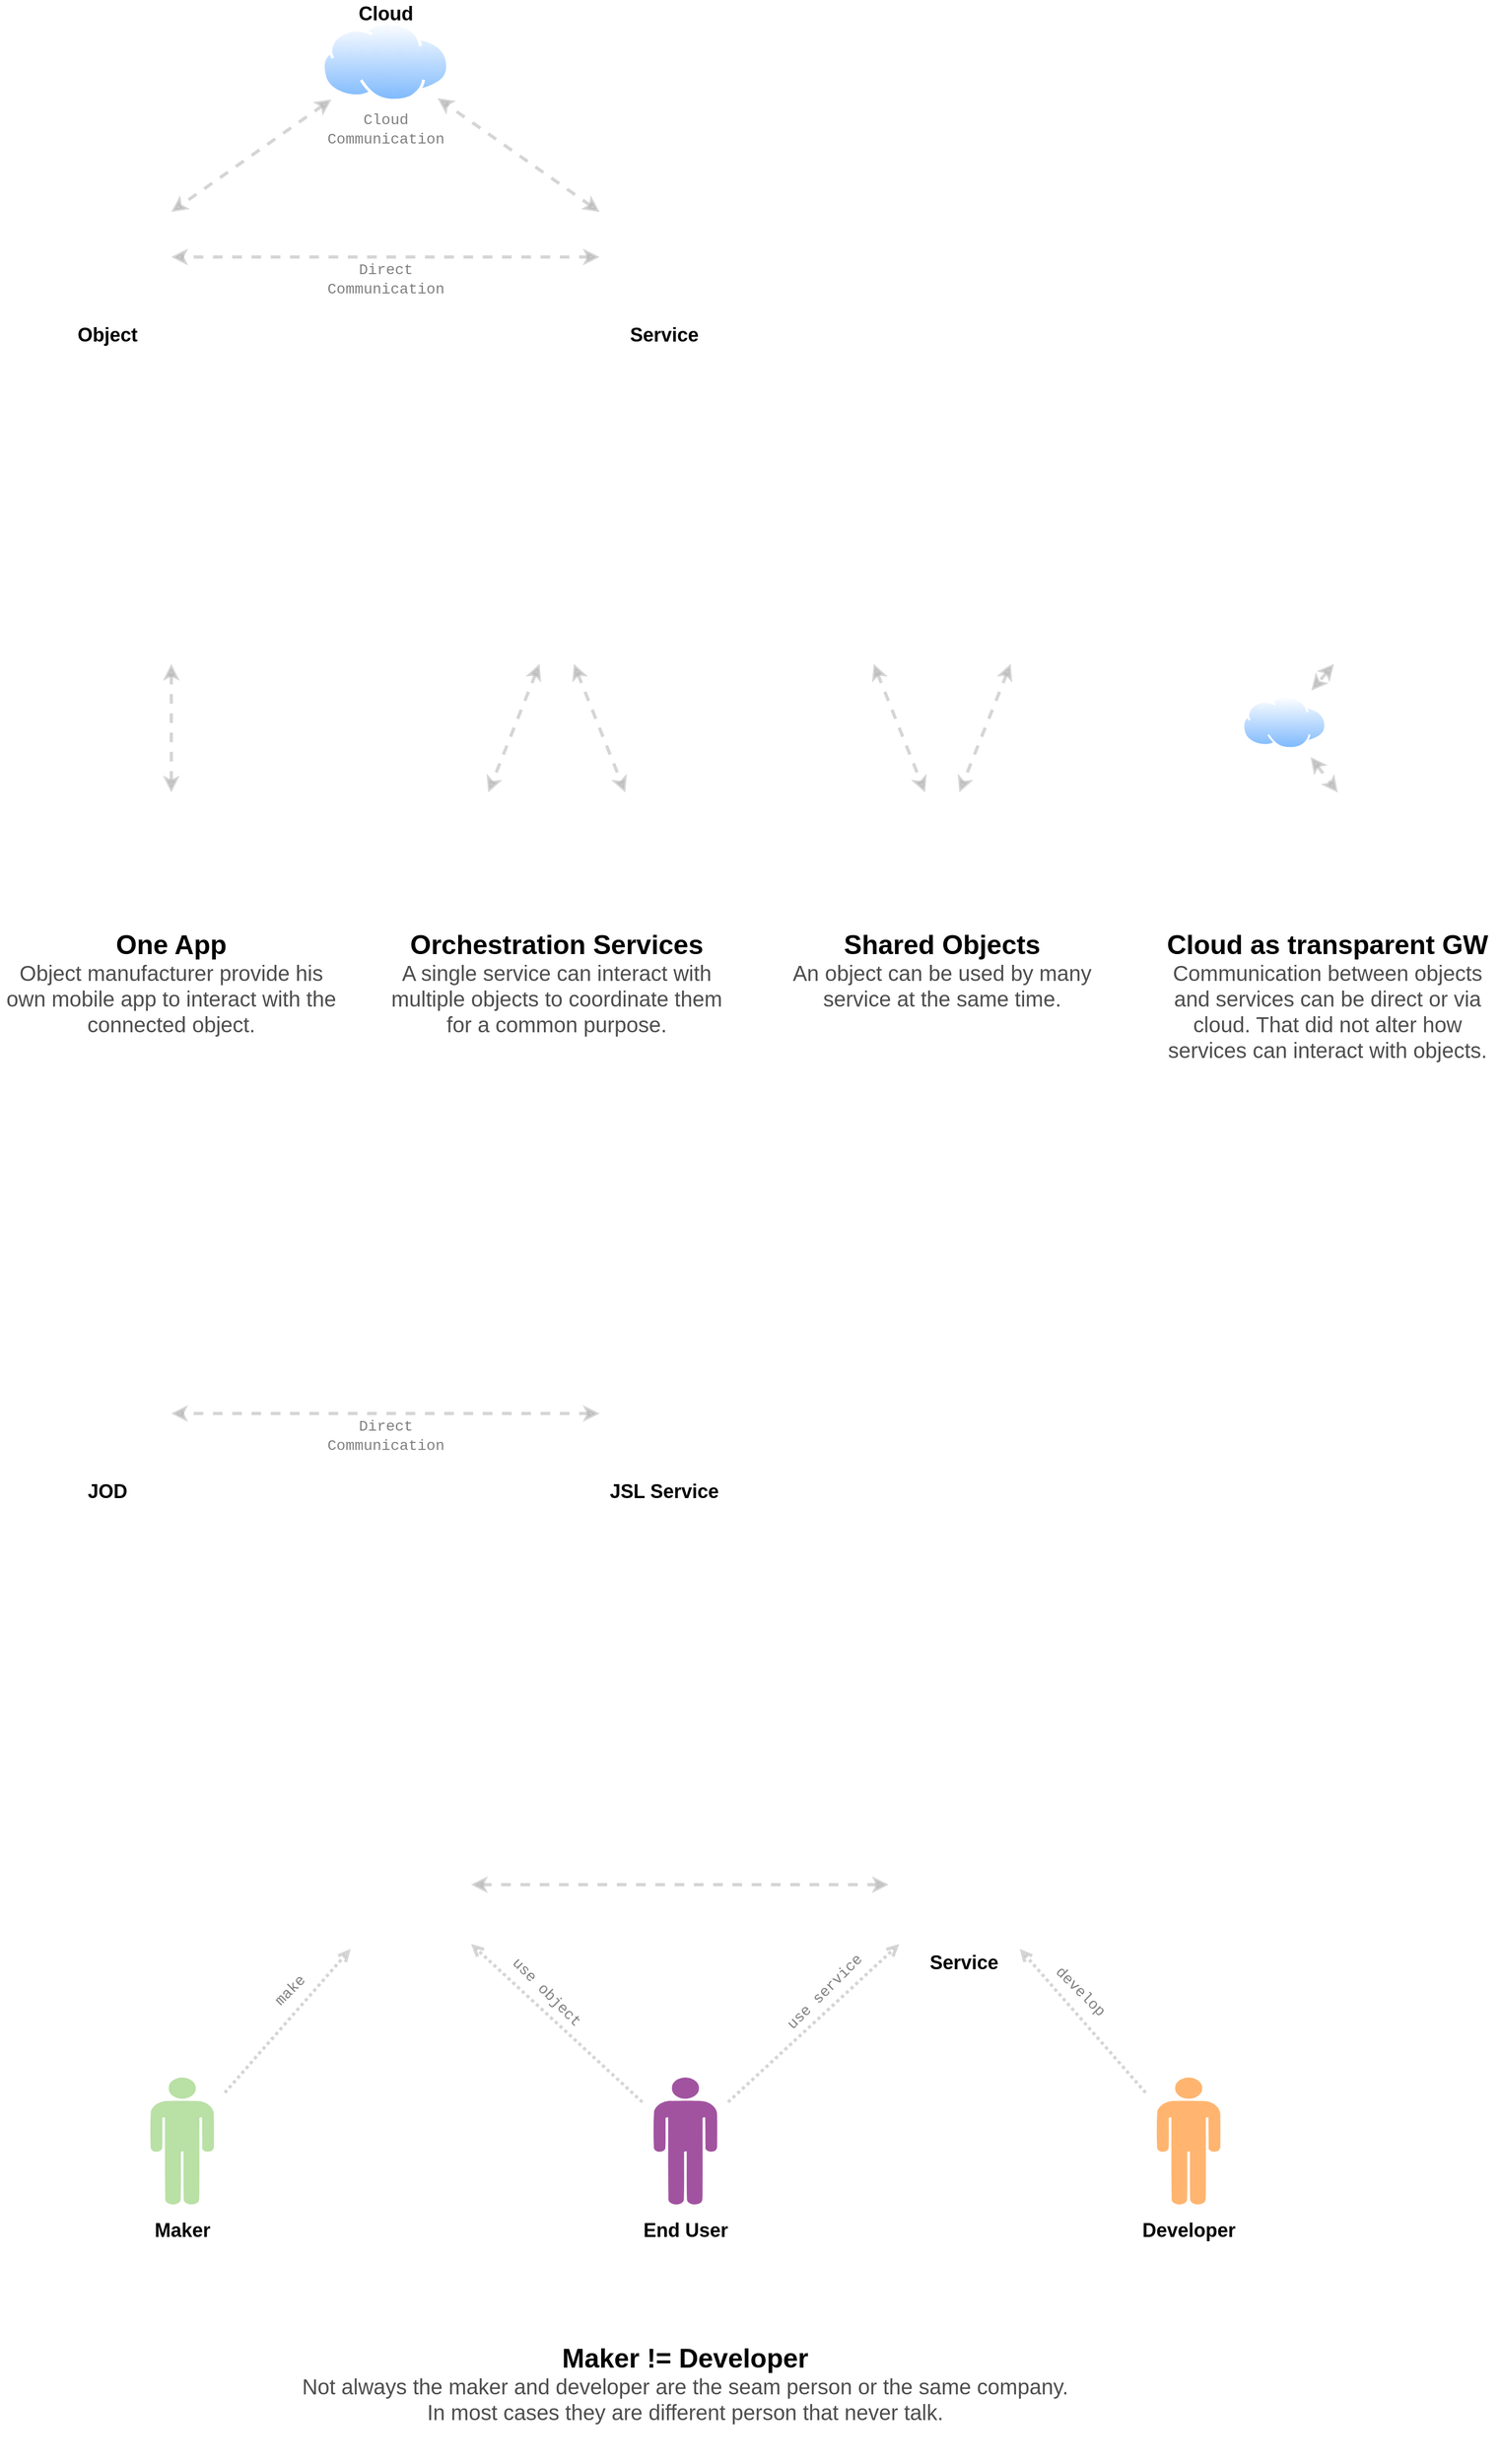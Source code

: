 <mxfile version="15.5.4" type="embed"><diagram id="hoXTIeuxyajS8FUdaNJj" name="Page-1"><mxGraphModel dx="2483" dy="1040" grid="1" gridSize="10" guides="1" tooltips="1" connect="1" arrows="1" fold="1" page="1" pageScale="1" pageWidth="827" pageHeight="1169" math="0" shadow="0"><root><mxCell id="0"/><mxCell id="1" parent="0"/><mxCell id="PF_YLdNMCyZSSpzX2_b8-1" value="" style="shape=image;html=1;verticalAlign=top;verticalLabelPosition=bottom;labelBackgroundColor=#ffffff;imageAspect=0;aspect=fixed;image=https://cdn4.iconfinder.com/data/icons/Isloo_icons_by_IconFinder/128/light_bulb.png;fontSize=12;fontColor=#000000;rounded=0;" parent="1" vertex="1"><mxGeometry x="80" y="200" width="120" height="120" as="geometry"/></mxCell><mxCell id="PF_YLdNMCyZSSpzX2_b8-2" value="Object" style="text;html=1;resizable=0;points=[];autosize=1;align=center;verticalAlign=top;spacingTop=-4;fontSize=18;fontStyle=1;rounded=0;" parent="1" vertex="1"><mxGeometry x="105.0" y="320" width="70" height="20" as="geometry"/></mxCell><mxCell id="PF_YLdNMCyZSSpzX2_b8-3" value="" style="shape=image;verticalLabelPosition=bottom;labelBackgroundColor=#ffffff;verticalAlign=top;aspect=fixed;imageAspect=0;image=http://www.playmedia.it/loghi/smartphone-android-icon.png;rounded=0;" parent="1" vertex="1"><mxGeometry x="600" y="200" width="120" height="120" as="geometry"/></mxCell><mxCell id="PF_YLdNMCyZSSpzX2_b8-4" value="Service" style="text;html=1;resizable=0;points=[];autosize=1;align=center;verticalAlign=top;spacingTop=-4;fontSize=18;fontStyle=1;rounded=0;" parent="1" vertex="1"><mxGeometry x="620" y="320" width="80" height="20" as="geometry"/></mxCell><mxCell id="PF_YLdNMCyZSSpzX2_b8-5" style="rounded=0;html=1;jettySize=auto;orthogonalLoop=1;strokeColor=#ABABAB;strokeWidth=3;fontSize=15;fontColor=#808080;startArrow=classic;startFill=1;opacity=50;dashed=1;" parent="1" source="PF_YLdNMCyZSSpzX2_b8-3" target="PF_YLdNMCyZSSpzX2_b8-1" edge="1"><mxGeometry x="96" y="40" as="geometry"><mxPoint x="336" y="334.4" as="sourcePoint"/><mxPoint x="216" y="263.6" as="targetPoint"/></mxGeometry></mxCell><mxCell id="PF_YLdNMCyZSSpzX2_b8-6" value="" style="perimeter=ellipsePerimeter;html=1;align=center;shadow=0;dashed=0;spacingTop=3;image;image=img/lib/active_directory/internet_cloud.svg;fontSize=12;fontColor=#000000;aspect=fixed;rounded=0;" parent="1" vertex="1"><mxGeometry x="340" y="40" width="120" height="75" as="geometry"/></mxCell><mxCell id="PF_YLdNMCyZSSpzX2_b8-7" style="rounded=0;html=1;jettySize=auto;orthogonalLoop=1;strokeColor=#ABABAB;strokeWidth=3;fontSize=15;fontColor=#808080;startArrow=classic;startFill=1;opacity=50;dashed=1;endSize=6;sourcePerimeterSpacing=12;" parent="1" source="PF_YLdNMCyZSSpzX2_b8-6" target="PF_YLdNMCyZSSpzX2_b8-1" edge="1"><mxGeometry x="96" y="40" as="geometry"><mxPoint x="536" y="240" as="sourcePoint"/><mxPoint x="216" y="240" as="targetPoint"/></mxGeometry></mxCell><mxCell id="PF_YLdNMCyZSSpzX2_b8-8" style="rounded=0;html=1;jettySize=auto;orthogonalLoop=1;strokeColor=#ABABAB;strokeWidth=3;fontSize=15;fontColor=#808080;startArrow=classic;startFill=1;opacity=50;dashed=1;sourcePerimeterSpacing=0;targetPerimeterSpacing=10;" parent="1" source="PF_YLdNMCyZSSpzX2_b8-3" target="PF_YLdNMCyZSSpzX2_b8-6" edge="1"><mxGeometry x="96" y="40" as="geometry"><mxPoint x="546" y="250" as="sourcePoint"/><mxPoint x="226" y="250" as="targetPoint"/></mxGeometry></mxCell><mxCell id="PF_YLdNMCyZSSpzX2_b8-9" value="Cloud" style="text;html=1;resizable=0;points=[];autosize=1;align=center;verticalAlign=top;spacingTop=-4;fontSize=18;fontStyle=1;rounded=0;" parent="1" vertex="1"><mxGeometry x="365" y="20" width="70" height="20" as="geometry"/></mxCell><mxCell id="PF_YLdNMCyZSSpzX2_b8-10" value="&lt;font face=&quot;Courier New&quot; style=&quot;font-weight: normal; font-size: 14px;&quot;&gt;Direct&lt;br style=&quot;font-size: 14px;&quot;&gt;Communication&lt;/font&gt;" style="text;html=1;resizable=0;points=[];autosize=1;align=center;verticalAlign=top;spacingTop=-4;fontSize=14;fontStyle=1;fontColor=#808080;rounded=0;" parent="1" vertex="1"><mxGeometry x="340" y="260" width="120" height="40" as="geometry"/></mxCell><mxCell id="PF_YLdNMCyZSSpzX2_b8-11" value="&lt;font face=&quot;Courier New&quot; style=&quot;font-weight: normal; font-size: 14px;&quot;&gt;Cloud&lt;br style=&quot;font-size: 14px;&quot;&gt;Communication&lt;/font&gt;" style="text;html=1;resizable=0;points=[];autosize=1;align=center;verticalAlign=top;spacingTop=-4;fontSize=14;fontStyle=1;fontColor=#808080;rounded=0;" parent="1" vertex="1"><mxGeometry x="340.05" y="120" width="120" height="40" as="geometry"/></mxCell><mxCell id="PF_YLdNMCyZSSpzX2_b8-13" value="" style="shape=image;html=1;verticalAlign=top;verticalLabelPosition=bottom;labelBackgroundColor=#ffffff;imageAspect=0;aspect=fixed;image=https://cdn4.iconfinder.com/data/icons/Isloo_icons_by_IconFinder/128/light_bulb.png;fontSize=12;fontColor=#000000;rounded=0;" parent="1" vertex="1"><mxGeometry x="160" y="760" width="80" height="80.01" as="geometry"/></mxCell><mxCell id="PF_YLdNMCyZSSpzX2_b8-14" value="" style="shape=image;verticalLabelPosition=bottom;labelBackgroundColor=#ffffff;verticalAlign=top;aspect=fixed;imageAspect=0;image=http://www.playmedia.it/loghi/smartphone-android-icon.png;rounded=0;" parent="1" vertex="1"><mxGeometry x="160" y="560" width="80" height="80.01" as="geometry"/></mxCell><mxCell id="PF_YLdNMCyZSSpzX2_b8-15" style="rounded=0;html=1;jettySize=auto;orthogonalLoop=1;strokeColor=#ABABAB;strokeWidth=3;fontSize=15;fontColor=#808080;startArrow=classic;startFill=1;opacity=50;dashed=1;" parent="1" source="PF_YLdNMCyZSSpzX2_b8-14" target="PF_YLdNMCyZSSpzX2_b8-13" edge="1"><mxGeometry x="205.47" y="650.95" as="geometry"><mxPoint x="445.47" y="945.35" as="sourcePoint"/><mxPoint x="325.47" y="874.55" as="targetPoint"/></mxGeometry></mxCell><mxCell id="PF_YLdNMCyZSSpzX2_b8-16" value="" style="shape=image;html=1;verticalAlign=top;verticalLabelPosition=bottom;labelBackgroundColor=#ffffff;imageAspect=0;aspect=fixed;image=https://cdn4.iconfinder.com/data/icons/Isloo_icons_by_IconFinder/128/light_bulb.png;fontSize=12;fontColor=#000000;rounded=0;" parent="1" vertex="1"><mxGeometry x="1280" y="760.01" width="80" height="80.01" as="geometry"/></mxCell><mxCell id="PF_YLdNMCyZSSpzX2_b8-17" value="" style="shape=image;verticalLabelPosition=bottom;labelBackgroundColor=#ffffff;verticalAlign=top;aspect=fixed;imageAspect=0;image=http://www.playmedia.it/loghi/smartphone-android-icon.png;rounded=0;" parent="1" vertex="1"><mxGeometry x="1280" y="560.01" width="80" height="80.01" as="geometry"/></mxCell><mxCell id="PF_YLdNMCyZSSpzX2_b8-18" value="" style="perimeter=ellipsePerimeter;html=1;align=center;shadow=0;dashed=0;spacingTop=3;image;image=img/lib/active_directory/internet_cloud.svg;fontSize=12;fontColor=#000000;aspect=fixed;rounded=0;" parent="1" vertex="1"><mxGeometry x="1200" y="670.02" width="79.05" height="49.41" as="geometry"/></mxCell><mxCell id="PF_YLdNMCyZSSpzX2_b8-19" style="rounded=0;html=1;jettySize=auto;orthogonalLoop=1;strokeColor=#ABABAB;strokeWidth=3;fontSize=15;fontColor=#808080;startArrow=classic;startFill=1;opacity=50;dashed=1;endSize=6;sourcePerimeterSpacing=12;" parent="1" source="PF_YLdNMCyZSSpzX2_b8-18" target="PF_YLdNMCyZSSpzX2_b8-16" edge="1"><mxGeometry x="1370.47" y="619.08" as="geometry"><mxPoint x="1810.47" y="819.08" as="sourcePoint"/><mxPoint x="1490.47" y="819.08" as="targetPoint"/></mxGeometry></mxCell><mxCell id="PF_YLdNMCyZSSpzX2_b8-20" style="rounded=0;html=1;jettySize=auto;orthogonalLoop=1;strokeColor=#ABABAB;strokeWidth=3;fontSize=15;fontColor=#808080;startArrow=classic;startFill=1;opacity=50;dashed=1;sourcePerimeterSpacing=0;targetPerimeterSpacing=10;" parent="1" source="PF_YLdNMCyZSSpzX2_b8-17" target="PF_YLdNMCyZSSpzX2_b8-18" edge="1"><mxGeometry x="1370.47" y="619.08" as="geometry"><mxPoint x="1820.47" y="829.08" as="sourcePoint"/><mxPoint x="1500.47" y="829.08" as="targetPoint"/></mxGeometry></mxCell><mxCell id="PF_YLdNMCyZSSpzX2_b8-21" value="" style="shape=image;html=1;verticalAlign=top;verticalLabelPosition=bottom;labelBackgroundColor=#ffffff;imageAspect=0;aspect=fixed;image=https://cdn4.iconfinder.com/data/icons/Isloo_icons_by_IconFinder/128/light_bulb.png;fontSize=12;fontColor=#000000;rounded=0;" parent="1" vertex="1"><mxGeometry x="440" y="760" width="80" height="80.01" as="geometry"/></mxCell><mxCell id="PF_YLdNMCyZSSpzX2_b8-22" value="" style="shape=image;verticalLabelPosition=bottom;labelBackgroundColor=#ffffff;verticalAlign=top;aspect=fixed;imageAspect=0;image=http://www.playmedia.it/loghi/smartphone-android-icon.png;rounded=0;" parent="1" vertex="1"><mxGeometry x="520" y="560.01" width="80" height="80.01" as="geometry"/></mxCell><mxCell id="PF_YLdNMCyZSSpzX2_b8-23" style="rounded=0;html=1;jettySize=auto;orthogonalLoop=1;strokeColor=#ABABAB;strokeWidth=3;fontSize=15;fontColor=#808080;startArrow=classic;startFill=1;opacity=50;dashed=1;" parent="1" source="PF_YLdNMCyZSSpzX2_b8-22" target="PF_YLdNMCyZSSpzX2_b8-21" edge="1"><mxGeometry x="535" y="650.01" as="geometry"><mxPoint x="775" y="944.41" as="sourcePoint"/><mxPoint x="655" y="873.61" as="targetPoint"/></mxGeometry></mxCell><mxCell id="PF_YLdNMCyZSSpzX2_b8-24" value="" style="shape=image;html=1;verticalAlign=top;verticalLabelPosition=bottom;labelBackgroundColor=#ffffff;imageAspect=0;aspect=fixed;image=https://cdn4.iconfinder.com/data/icons/Isloo_icons_by_IconFinder/128/light_bulb.png;fontSize=12;fontColor=#000000;rounded=0;" parent="1" vertex="1"><mxGeometry x="600" y="760" width="80" height="80.01" as="geometry"/></mxCell><mxCell id="PF_YLdNMCyZSSpzX2_b8-25" style="rounded=0;html=1;jettySize=auto;orthogonalLoop=1;strokeColor=#ABABAB;strokeWidth=3;fontSize=15;fontColor=#808080;startArrow=classic;startFill=1;opacity=50;dashed=1;" parent="1" source="PF_YLdNMCyZSSpzX2_b8-22" target="PF_YLdNMCyZSSpzX2_b8-24" edge="1"><mxGeometry x="615" y="650.01" as="geometry"><mxPoint x="649.528" y="639.07" as="sourcePoint"/><mxPoint x="735" y="873.61" as="targetPoint"/></mxGeometry></mxCell><mxCell id="PF_YLdNMCyZSSpzX2_b8-26" value="" style="shape=image;verticalLabelPosition=bottom;labelBackgroundColor=#ffffff;verticalAlign=top;aspect=fixed;imageAspect=0;image=http://www.playmedia.it/loghi/smartphone-android-icon.png;rounded=0;" parent="1" vertex="1"><mxGeometry x="800" y="560.01" width="80" height="80.01" as="geometry"/></mxCell><mxCell id="PF_YLdNMCyZSSpzX2_b8-27" style="rounded=0;html=1;jettySize=auto;orthogonalLoop=1;strokeColor=#ABABAB;strokeWidth=3;fontSize=15;fontColor=#808080;startArrow=classic;startFill=1;opacity=50;dashed=1;" parent="1" source="PF_YLdNMCyZSSpzX2_b8-26" target="PF_YLdNMCyZSSpzX2_b8-28" edge="1"><mxGeometry x="775" y="650.95" as="geometry"><mxPoint x="1015" y="945.35" as="sourcePoint"/><mxPoint x="895" y="874.55" as="targetPoint"/></mxGeometry></mxCell><mxCell id="PF_YLdNMCyZSSpzX2_b8-28" value="" style="shape=image;html=1;verticalAlign=top;verticalLabelPosition=bottom;labelBackgroundColor=#ffffff;imageAspect=0;aspect=fixed;image=https://cdn4.iconfinder.com/data/icons/Isloo_icons_by_IconFinder/128/light_bulb.png;fontSize=12;fontColor=#000000;rounded=0;" parent="1" vertex="1"><mxGeometry x="880.0" y="760" width="80" height="80.01" as="geometry"/></mxCell><mxCell id="PF_YLdNMCyZSSpzX2_b8-29" value="" style="shape=image;verticalLabelPosition=bottom;labelBackgroundColor=#ffffff;verticalAlign=top;aspect=fixed;imageAspect=0;image=http://www.playmedia.it/loghi/smartphone-android-icon.png;rounded=0;" parent="1" vertex="1"><mxGeometry x="960" y="560.01" width="80" height="80.01" as="geometry"/></mxCell><mxCell id="PF_YLdNMCyZSSpzX2_b8-30" style="rounded=0;html=1;jettySize=auto;orthogonalLoop=1;strokeColor=#ABABAB;strokeWidth=3;fontSize=15;fontColor=#808080;startArrow=classic;startFill=1;opacity=50;dashed=1;" parent="1" source="PF_YLdNMCyZSSpzX2_b8-29" target="PF_YLdNMCyZSSpzX2_b8-28" edge="1"><mxGeometry x="855" y="650.95" as="geometry"><mxPoint x="1095" y="945.35" as="sourcePoint"/><mxPoint x="975" y="874.55" as="targetPoint"/></mxGeometry></mxCell><mxCell id="PF_YLdNMCyZSSpzX2_b8-31" value="&lt;span style=&quot;font-weight: 700&quot;&gt;&lt;font style=&quot;font-size: 25px&quot;&gt;One App&lt;/font&gt;&lt;/span&gt;&lt;br style=&quot;font-size: 18px ; font-weight: 700&quot;&gt;&lt;font style=&quot;font-size: 20px&quot;&gt;&lt;font color=&quot;#4d4d4d&quot;&gt;Object manufacturer provide his own mobile app to interact&amp;nbsp;&lt;span&gt;with the connected object.&lt;/span&gt;&lt;/font&gt;&lt;br&gt;&lt;/font&gt;" style="text;html=1;strokeColor=none;fillColor=none;align=center;verticalAlign=top;whiteSpace=wrap;rounded=0;fontSize=14;fontColor=#000000;" parent="1" vertex="1"><mxGeometry x="40" y="880.01" width="320" height="160" as="geometry"/></mxCell><mxCell id="PF_YLdNMCyZSSpzX2_b8-32" value="&lt;span style=&quot;font-weight: 700&quot;&gt;&lt;font style=&quot;font-size: 25px&quot;&gt;Orchestration Services&lt;/font&gt;&lt;/span&gt;&lt;br style=&quot;font-size: 18px ; font-weight: 700&quot;&gt;&lt;font style=&quot;font-size: 20px&quot; color=&quot;#4d4d4d&quot;&gt;A single service can interact with multiple objects to coordinate them for a common purpose.&lt;/font&gt;" style="text;html=1;strokeColor=none;fillColor=none;align=center;verticalAlign=top;whiteSpace=wrap;rounded=0;fontSize=14;fontColor=#000000;" parent="1" vertex="1"><mxGeometry x="400" y="880.01" width="320" height="120" as="geometry"/></mxCell><mxCell id="PF_YLdNMCyZSSpzX2_b8-33" value="&lt;b&gt;&lt;font style=&quot;font-size: 25px&quot;&gt;Shared Objects&lt;/font&gt;&lt;/b&gt;&lt;br style=&quot;font-size: 18px ; font-weight: 700&quot;&gt;&lt;font style=&quot;font-size: 20px&quot; color=&quot;#4d4d4d&quot;&gt;An object can be used by many service at the same time.&lt;br&gt;&lt;/font&gt;" style="text;html=1;strokeColor=none;fillColor=none;align=center;verticalAlign=top;whiteSpace=wrap;rounded=0;fontSize=14;fontColor=#000000;" parent="1" vertex="1"><mxGeometry x="760" y="880.01" width="320" height="120" as="geometry"/></mxCell><mxCell id="PF_YLdNMCyZSSpzX2_b8-34" value="&lt;span style=&quot;font-weight: 700&quot;&gt;&lt;font style=&quot;font-size: 25px&quot;&gt;Cloud as transparent GW&lt;/font&gt;&lt;/span&gt;&lt;br style=&quot;font-size: 18px ; font-weight: 700&quot;&gt;&lt;font style=&quot;font-size: 20px&quot; color=&quot;#4d4d4d&quot;&gt;Communication between objects and services can be direct or via cloud. That did not alter how services can interact with objects.&lt;/font&gt;" style="text;html=1;strokeColor=none;fillColor=none;align=center;verticalAlign=top;whiteSpace=wrap;rounded=0;fontSize=14;fontColor=#000000;" parent="1" vertex="1"><mxGeometry x="1120" y="880.01" width="320" height="120" as="geometry"/></mxCell><mxCell id="PF_YLdNMCyZSSpzX2_b8-35" value="" style="shape=image;html=1;verticalAlign=top;verticalLabelPosition=bottom;labelBackgroundColor=#ffffff;imageAspect=0;aspect=fixed;image=https://cdn4.iconfinder.com/data/icons/Isloo_icons_by_IconFinder/128/light_bulb.png;fontSize=12;fontColor=#000000;rounded=0;" parent="1" vertex="1"><mxGeometry x="80" y="1280" width="120" height="120" as="geometry"/></mxCell><mxCell id="PF_YLdNMCyZSSpzX2_b8-36" value="JOD" style="text;html=1;resizable=0;points=[];autosize=1;align=center;verticalAlign=top;spacingTop=-4;fontSize=18;fontStyle=1;rounded=0;" parent="1" vertex="1"><mxGeometry x="115.0" y="1400" width="50" height="20" as="geometry"/></mxCell><mxCell id="PF_YLdNMCyZSSpzX2_b8-37" value="" style="shape=image;verticalLabelPosition=bottom;labelBackgroundColor=#ffffff;verticalAlign=top;aspect=fixed;imageAspect=0;image=http://www.playmedia.it/loghi/smartphone-android-icon.png;rounded=0;" parent="1" vertex="1"><mxGeometry x="600" y="1280" width="120" height="120" as="geometry"/></mxCell><mxCell id="PF_YLdNMCyZSSpzX2_b8-38" value="JSL Service" style="text;html=1;resizable=0;points=[];autosize=1;align=center;verticalAlign=top;spacingTop=-4;fontSize=18;fontStyle=1;rounded=0;" parent="1" vertex="1"><mxGeometry x="600" y="1400" width="120" height="20" as="geometry"/></mxCell><mxCell id="PF_YLdNMCyZSSpzX2_b8-39" style="rounded=0;html=1;jettySize=auto;orthogonalLoop=1;strokeColor=#ABABAB;strokeWidth=3;fontSize=15;fontColor=#808080;startArrow=classic;startFill=1;opacity=50;dashed=1;" parent="1" source="PF_YLdNMCyZSSpzX2_b8-37" target="PF_YLdNMCyZSSpzX2_b8-35" edge="1"><mxGeometry x="96" y="1120" as="geometry"><mxPoint x="336" y="1414.4" as="sourcePoint"/><mxPoint x="216" y="1343.6" as="targetPoint"/></mxGeometry></mxCell><mxCell id="PF_YLdNMCyZSSpzX2_b8-40" value="&lt;font face=&quot;Courier New&quot; style=&quot;font-weight: normal; font-size: 14px;&quot;&gt;Direct&lt;br style=&quot;font-size: 14px;&quot;&gt;Communication&lt;/font&gt;" style="text;html=1;resizable=0;points=[];autosize=1;align=center;verticalAlign=top;spacingTop=-4;fontSize=14;fontStyle=1;fontColor=#808080;rounded=0;" parent="1" vertex="1"><mxGeometry x="340" y="1340" width="120" height="40" as="geometry"/></mxCell><mxCell id="2" value="" style="shape=image;html=1;verticalAlign=top;verticalLabelPosition=bottom;labelBackgroundColor=#ffffff;imageAspect=0;aspect=fixed;image=https://cdn4.iconfinder.com/data/icons/Isloo_icons_by_IconFinder/128/light_bulb.png;fontSize=12;fontColor=#000000;rounded=0;" vertex="1" parent="1"><mxGeometry x="360.0" y="1720" width="120" height="120" as="geometry"/></mxCell><mxCell id="3" value="Maker" style="text;html=1;resizable=0;points=[];autosize=1;align=center;verticalAlign=top;spacingTop=-4;fontSize=18;fontStyle=1;rounded=0;" vertex="1" parent="1"><mxGeometry x="175.0" y="2090" width="70" height="20" as="geometry"/></mxCell><mxCell id="4" value="" style="shape=image;verticalLabelPosition=bottom;labelBackgroundColor=#ffffff;verticalAlign=top;aspect=fixed;imageAspect=0;image=http://www.playmedia.it/loghi/smartphone-android-icon.png;rounded=0;" vertex="1" parent="1"><mxGeometry x="880.0" y="1720" width="120" height="120" as="geometry"/></mxCell><mxCell id="5" value="Service" style="text;html=1;resizable=0;points=[];autosize=1;align=center;verticalAlign=top;spacingTop=-4;fontSize=18;fontStyle=1;rounded=0;" vertex="1" parent="1"><mxGeometry x="900.0" y="1840" width="80" height="20" as="geometry"/></mxCell><mxCell id="6" value="" style="verticalLabelPosition=bottom;sketch=0;html=1;fillColor=#B9E0A5;verticalAlign=top;align=center;pointerEvents=1;shape=mxgraph.cisco_safe.design.actor_2;fontSize=20;fontColor=#4D4D4D;" vertex="1" parent="1"><mxGeometry x="180.0" y="1960" width="60" height="120" as="geometry"/></mxCell><mxCell id="7" value="" style="verticalLabelPosition=bottom;sketch=0;html=1;fillColor=#A153A0;verticalAlign=top;align=center;pointerEvents=1;shape=mxgraph.cisco_safe.design.actor_2;fontSize=20;fontColor=#4D4D4D;" vertex="1" parent="1"><mxGeometry x="650.0" y="1959.99" width="60" height="120" as="geometry"/></mxCell><mxCell id="8" value="" style="verticalLabelPosition=bottom;sketch=0;html=1;fillColor=#FFB570;verticalAlign=top;align=center;pointerEvents=1;shape=mxgraph.cisco_safe.design.actor_2;fontSize=20;fontColor=#4D4D4D;" vertex="1" parent="1"><mxGeometry x="1120" y="1960" width="60" height="120" as="geometry"/></mxCell><mxCell id="9" value="End User" style="text;html=1;resizable=0;points=[];autosize=1;align=center;verticalAlign=top;spacingTop=-4;fontSize=18;fontStyle=1;rounded=0;" vertex="1" parent="1"><mxGeometry x="635.0" y="2090" width="90" height="20" as="geometry"/></mxCell><mxCell id="10" value="Developer" style="text;html=1;resizable=0;points=[];autosize=1;align=center;verticalAlign=top;spacingTop=-4;fontSize=18;fontStyle=1;rounded=0;" vertex="1" parent="1"><mxGeometry x="1100" y="2090" width="100" height="20" as="geometry"/></mxCell><mxCell id="11" style="rounded=0;html=1;jettySize=auto;orthogonalLoop=1;strokeColor=#ABABAB;strokeWidth=3;fontSize=15;fontColor=#808080;startArrow=classic;startFill=1;opacity=50;dashed=1;sourcePerimeterSpacing=0;targetPerimeterSpacing=10;" edge="1" parent="1" source="2" target="4"><mxGeometry x="-279.53" y="1829.07" as="geometry"><mxPoint x="-364.015" y="1850.01" as="sourcePoint"/><mxPoint x="-385.164" y="1874.885" as="targetPoint"/></mxGeometry></mxCell><mxCell id="12" style="rounded=0;html=1;jettySize=auto;orthogonalLoop=1;strokeColor=#ABABAB;strokeWidth=3;fontSize=15;fontColor=#808080;startArrow=none;startFill=0;opacity=50;dashed=1;sourcePerimeterSpacing=10;targetPerimeterSpacing=0;dashPattern=1 1;endArrow=open;endFill=0;" edge="1" parent="1" source="6" target="2"><mxGeometry x="-269.53" y="1839.07" as="geometry"><mxPoint x="-375.164" y="1884.885" as="sourcePoint"/><mxPoint x="-354.015" y="1860.01" as="targetPoint"/></mxGeometry></mxCell><mxCell id="13" value="make" style="edgeLabel;html=1;align=center;verticalAlign=middle;resizable=0;points=[];fontSize=14;fontFamily=Courier New;fontColor=#808080;rotation=-45;" vertex="1" connectable="0" parent="12"><mxGeometry relative="1" as="geometry"><mxPoint x="2" y="-28" as="offset"/></mxGeometry></mxCell><mxCell id="14" style="rounded=0;html=1;jettySize=auto;orthogonalLoop=1;strokeColor=#ABABAB;strokeWidth=3;fontSize=15;fontColor=#808080;startArrow=none;startFill=0;opacity=50;dashed=1;sourcePerimeterSpacing=10;targetPerimeterSpacing=0;dashPattern=1 1;endArrow=open;endFill=0;" edge="1" parent="1" source="7" target="2"><mxGeometry x="-259.53" y="1849.07" as="geometry"><mxPoint x="260.0" y="1984.286" as="sourcePoint"/><mxPoint x="377.5" y="1850" as="targetPoint"/></mxGeometry></mxCell><mxCell id="15" value="use object" style="edgeLabel;html=1;align=center;verticalAlign=middle;resizable=0;points=[];fontSize=14;fontFamily=Courier New;fontColor=#808080;rotation=45;" vertex="1" connectable="0" parent="14"><mxGeometry relative="1" as="geometry"><mxPoint x="-10" y="-29" as="offset"/></mxGeometry></mxCell><mxCell id="16" style="rounded=0;html=1;jettySize=auto;orthogonalLoop=1;strokeColor=#ABABAB;strokeWidth=3;fontSize=15;fontColor=#808080;startArrow=none;startFill=0;opacity=50;dashed=1;sourcePerimeterSpacing=10;targetPerimeterSpacing=0;dashPattern=1 1;endArrow=open;endFill=0;" edge="1" parent="1" source="7" target="4"><mxGeometry x="-249.53" y="1859.07" as="geometry"><mxPoint x="270.0" y="1994.286" as="sourcePoint"/><mxPoint x="387.5" y="1860" as="targetPoint"/></mxGeometry></mxCell><mxCell id="17" value="use service" style="edgeLabel;html=1;align=center;verticalAlign=middle;resizable=0;points=[];fontSize=14;fontFamily=Courier New;fontColor=#808080;rotation=-45;" vertex="1" connectable="0" parent="16"><mxGeometry relative="1" as="geometry"><mxPoint x="10" y="-29" as="offset"/></mxGeometry></mxCell><mxCell id="18" style="rounded=0;html=1;jettySize=auto;orthogonalLoop=1;strokeColor=#ABABAB;strokeWidth=3;fontSize=15;fontColor=#808080;startArrow=none;startFill=0;opacity=50;dashed=1;sourcePerimeterSpacing=10;targetPerimeterSpacing=0;dashPattern=1 1;endArrow=open;endFill=0;" edge="1" parent="1" source="8" target="4"><mxGeometry x="-239.53" y="1869.07" as="geometry"><mxPoint x="280.0" y="2004.286" as="sourcePoint"/><mxPoint x="397.5" y="1870" as="targetPoint"/></mxGeometry></mxCell><mxCell id="19" value="develop" style="edgeLabel;html=1;align=center;verticalAlign=middle;resizable=0;points=[];fontSize=14;fontColor=#808080;fontFamily=Courier New;rotation=45;" vertex="1" connectable="0" parent="18"><mxGeometry relative="1" as="geometry"><mxPoint x="-2" y="-28" as="offset"/></mxGeometry></mxCell><mxCell id="20" value="&lt;span style=&quot;font-weight: 700&quot;&gt;&lt;font style=&quot;font-size: 25px&quot;&gt;Maker != Developer&lt;/font&gt;&lt;/span&gt;&lt;br style=&quot;font-size: 18px ; font-weight: 700&quot;&gt;&lt;font style=&quot;font-size: 20px&quot; color=&quot;#4d4d4d&quot;&gt;Not always the maker and developer are the seam person or the same company.&lt;br&gt;In most cases they are different person that never talk.&lt;br&gt;&lt;/font&gt;" style="text;html=1;strokeColor=none;fillColor=none;align=center;verticalAlign=top;whiteSpace=wrap;rounded=0;fontSize=14;fontColor=#000000;" vertex="1" parent="1"><mxGeometry x="80.0" y="2200" width="1200" height="120" as="geometry"/></mxCell></root></mxGraphModel></diagram></mxfile>